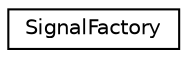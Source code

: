 digraph "Graphical Class Hierarchy"
{
  edge [fontname="Helvetica",fontsize="10",labelfontname="Helvetica",labelfontsize="10"];
  node [fontname="Helvetica",fontsize="10",shape=record];
  rankdir="LR";
  Node0 [label="SignalFactory",height=0.2,width=0.4,color="black", fillcolor="white", style="filled",URL="$classSignalFactory.html",tooltip="A signal factory. "];
}
